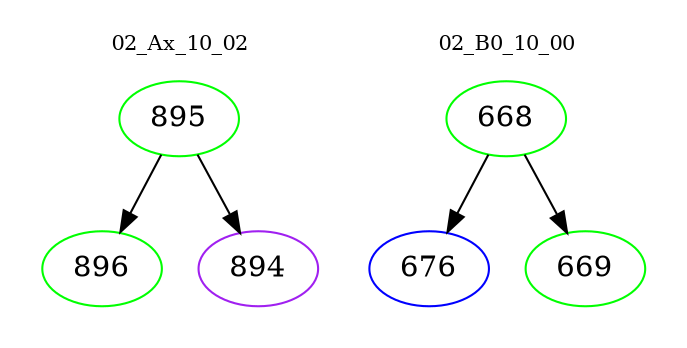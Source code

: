 digraph{
subgraph cluster_0 {
color = white
label = "02_Ax_10_02";
fontsize=10;
T0_895 [label="895", color="green"]
T0_895 -> T0_896 [color="black"]
T0_896 [label="896", color="green"]
T0_895 -> T0_894 [color="black"]
T0_894 [label="894", color="purple"]
}
subgraph cluster_1 {
color = white
label = "02_B0_10_00";
fontsize=10;
T1_668 [label="668", color="green"]
T1_668 -> T1_676 [color="black"]
T1_676 [label="676", color="blue"]
T1_668 -> T1_669 [color="black"]
T1_669 [label="669", color="green"]
}
}
